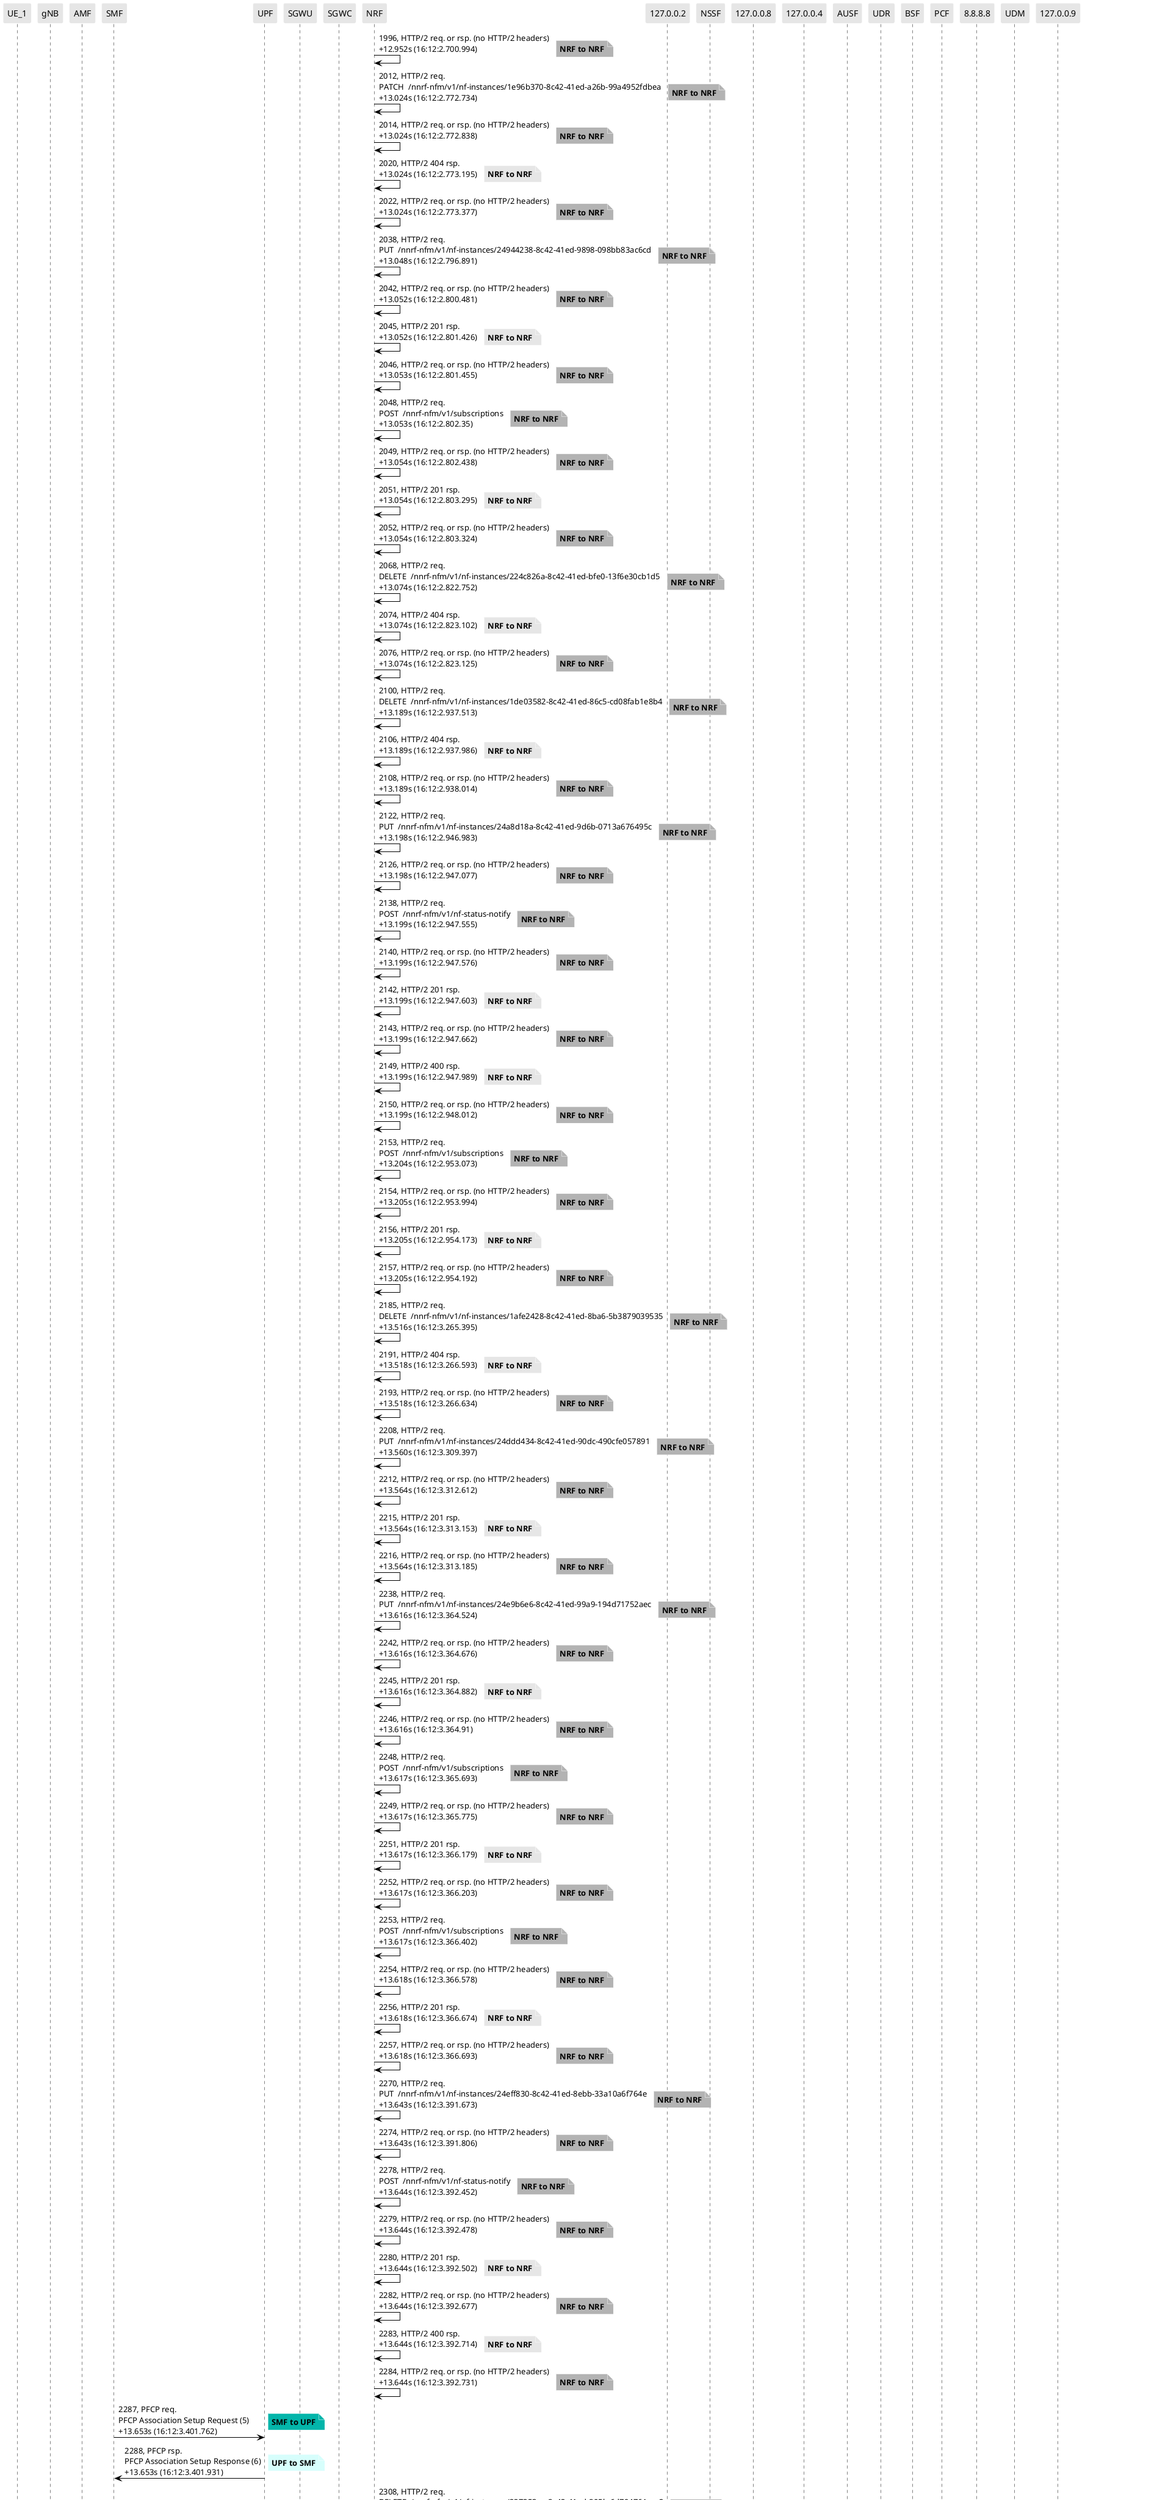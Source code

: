 @startuml
skinparam shadowing false
skinparam NoteBorderColor white
skinparam sequence {
    ArrowColor black
    LifeLineBorderColor black
    LifeLineBackgroundColor black
    ParticipantBorderColor white
    ParticipantBackgroundColor #e6e6e6
}
participant "UE_1"
participant "gNB"
participant "AMF"
participant "SMF"
participant "UPF"
participant "SGWU"
participant "SGWC"
participant "NRF"
participant "127.0.0.2"
participant "NSSF"
participant "127.0.0.8"
participant "127.0.0.4"
participant "AUSF"
participant "UDR"
participant "BSF"
participant "PCF"
participant "8.8.8.8"
participant "UDM"
participant "127.0.0.9"

"NRF" -> "NRF": 1996, HTTP/2 req. or rsp. (no HTTP/2 headers)\n+12.952s (16:12:2.700.994)

note right #b3b3b3
**NRF to NRF**
end note

"NRF" -> "NRF": 2012, HTTP/2 req.\nPATCH  /nnrf-nfm/v1/nf-instances/1e96b370-8c42-41ed-a26b-99a4952fdbea\n+13.024s (16:12:2.772.734)

note right #b3b3b3
**NRF to NRF**
end note

"NRF" -> "NRF": 2014, HTTP/2 req. or rsp. (no HTTP/2 headers)\n+13.024s (16:12:2.772.838)

note right #b3b3b3
**NRF to NRF**
end note

"NRF" -> "NRF": 2020, HTTP/2 404 rsp.\n+13.024s (16:12:2.773.195)

note right #e6e6e6
**NRF to NRF**
end note

"NRF" -> "NRF": 2022, HTTP/2 req. or rsp. (no HTTP/2 headers)\n+13.024s (16:12:2.773.377)

note right #b3b3b3
**NRF to NRF**
end note

"NRF" -> "NRF": 2038, HTTP/2 req.\nPUT  /nnrf-nfm/v1/nf-instances/24944238-8c42-41ed-9898-098bb83ac6cd\n+13.048s (16:12:2.796.891)

note right #b3b3b3
**NRF to NRF**
end note

"NRF" -> "NRF": 2042, HTTP/2 req. or rsp. (no HTTP/2 headers)\n+13.052s (16:12:2.800.481)

note right #b3b3b3
**NRF to NRF**
end note

"NRF" -> "NRF": 2045, HTTP/2 201 rsp.\n+13.052s (16:12:2.801.426)

note right #e6e6e6
**NRF to NRF**
end note

"NRF" -> "NRF": 2046, HTTP/2 req. or rsp. (no HTTP/2 headers)\n+13.053s (16:12:2.801.455)

note right #b3b3b3
**NRF to NRF**
end note

"NRF" -> "NRF": 2048, HTTP/2 req.\nPOST  /nnrf-nfm/v1/subscriptions\n+13.053s (16:12:2.802.35)

note right #b3b3b3
**NRF to NRF**
end note

"NRF" -> "NRF": 2049, HTTP/2 req. or rsp. (no HTTP/2 headers)\n+13.054s (16:12:2.802.438)

note right #b3b3b3
**NRF to NRF**
end note

"NRF" -> "NRF": 2051, HTTP/2 201 rsp.\n+13.054s (16:12:2.803.295)

note right #e6e6e6
**NRF to NRF**
end note

"NRF" -> "NRF": 2052, HTTP/2 req. or rsp. (no HTTP/2 headers)\n+13.054s (16:12:2.803.324)

note right #b3b3b3
**NRF to NRF**
end note

"NRF" -> "NRF": 2068, HTTP/2 req.\nDELETE  /nnrf-nfm/v1/nf-instances/224c826a-8c42-41ed-bfe0-13f6e30cb1d5\n+13.074s (16:12:2.822.752)

note right #b3b3b3
**NRF to NRF**
end note

"NRF" -> "NRF": 2074, HTTP/2 404 rsp.\n+13.074s (16:12:2.823.102)

note right #e6e6e6
**NRF to NRF**
end note

"NRF" -> "NRF": 2076, HTTP/2 req. or rsp. (no HTTP/2 headers)\n+13.074s (16:12:2.823.125)

note right #b3b3b3
**NRF to NRF**
end note

"NRF" -> "NRF": 2100, HTTP/2 req.\nDELETE  /nnrf-nfm/v1/nf-instances/1de03582-8c42-41ed-86c5-cd08fab1e8b4\n+13.189s (16:12:2.937.513)

note right #b3b3b3
**NRF to NRF**
end note

"NRF" -> "NRF": 2106, HTTP/2 404 rsp.\n+13.189s (16:12:2.937.986)

note right #e6e6e6
**NRF to NRF**
end note

"NRF" -> "NRF": 2108, HTTP/2 req. or rsp. (no HTTP/2 headers)\n+13.189s (16:12:2.938.014)

note right #b3b3b3
**NRF to NRF**
end note

"NRF" -> "NRF": 2122, HTTP/2 req.\nPUT  /nnrf-nfm/v1/nf-instances/24a8d18a-8c42-41ed-9d6b-0713a676495c\n+13.198s (16:12:2.946.983)

note right #b3b3b3
**NRF to NRF**
end note

"NRF" -> "NRF": 2126, HTTP/2 req. or rsp. (no HTTP/2 headers)\n+13.198s (16:12:2.947.077)

note right #b3b3b3
**NRF to NRF**
end note

"NRF" -> "NRF": 2138, HTTP/2 req.\nPOST  /nnrf-nfm/v1/nf-status-notify\n+13.199s (16:12:2.947.555)

note right #b3b3b3
**NRF to NRF**
end note

"NRF" -> "NRF": 2140, HTTP/2 req. or rsp. (no HTTP/2 headers)\n+13.199s (16:12:2.947.576)

note right #b3b3b3
**NRF to NRF**
end note

"NRF" -> "NRF": 2142, HTTP/2 201 rsp.\n+13.199s (16:12:2.947.603)

note right #e6e6e6
**NRF to NRF**
end note

"NRF" -> "NRF": 2143, HTTP/2 req. or rsp. (no HTTP/2 headers)\n+13.199s (16:12:2.947.662)

note right #b3b3b3
**NRF to NRF**
end note

"NRF" -> "NRF": 2149, HTTP/2 400 rsp.\n+13.199s (16:12:2.947.989)

note right #e6e6e6
**NRF to NRF**
end note

"NRF" -> "NRF": 2150, HTTP/2 req. or rsp. (no HTTP/2 headers)\n+13.199s (16:12:2.948.012)

note right #b3b3b3
**NRF to NRF**
end note

"NRF" -> "NRF": 2153, HTTP/2 req.\nPOST  /nnrf-nfm/v1/subscriptions\n+13.204s (16:12:2.953.073)

note right #b3b3b3
**NRF to NRF**
end note

"NRF" -> "NRF": 2154, HTTP/2 req. or rsp. (no HTTP/2 headers)\n+13.205s (16:12:2.953.994)

note right #b3b3b3
**NRF to NRF**
end note

"NRF" -> "NRF": 2156, HTTP/2 201 rsp.\n+13.205s (16:12:2.954.173)

note right #e6e6e6
**NRF to NRF**
end note

"NRF" -> "NRF": 2157, HTTP/2 req. or rsp. (no HTTP/2 headers)\n+13.205s (16:12:2.954.192)

note right #b3b3b3
**NRF to NRF**
end note

"NRF" -> "NRF": 2185, HTTP/2 req.\nDELETE  /nnrf-nfm/v1/nf-instances/1afe2428-8c42-41ed-8ba6-5b3879039535\n+13.516s (16:12:3.265.395)

note right #b3b3b3
**NRF to NRF**
end note

"NRF" -> "NRF": 2191, HTTP/2 404 rsp.\n+13.518s (16:12:3.266.593)

note right #e6e6e6
**NRF to NRF**
end note

"NRF" -> "NRF": 2193, HTTP/2 req. or rsp. (no HTTP/2 headers)\n+13.518s (16:12:3.266.634)

note right #b3b3b3
**NRF to NRF**
end note

"NRF" -> "NRF": 2208, HTTP/2 req.\nPUT  /nnrf-nfm/v1/nf-instances/24ddd434-8c42-41ed-90dc-490cfe057891\n+13.560s (16:12:3.309.397)

note right #b3b3b3
**NRF to NRF**
end note

"NRF" -> "NRF": 2212, HTTP/2 req. or rsp. (no HTTP/2 headers)\n+13.564s (16:12:3.312.612)

note right #b3b3b3
**NRF to NRF**
end note

"NRF" -> "NRF": 2215, HTTP/2 201 rsp.\n+13.564s (16:12:3.313.153)

note right #e6e6e6
**NRF to NRF**
end note

"NRF" -> "NRF": 2216, HTTP/2 req. or rsp. (no HTTP/2 headers)\n+13.564s (16:12:3.313.185)

note right #b3b3b3
**NRF to NRF**
end note

"NRF" -> "NRF": 2238, HTTP/2 req.\nPUT  /nnrf-nfm/v1/nf-instances/24e9b6e6-8c42-41ed-99a9-194d71752aec\n+13.616s (16:12:3.364.524)

note right #b3b3b3
**NRF to NRF**
end note

"NRF" -> "NRF": 2242, HTTP/2 req. or rsp. (no HTTP/2 headers)\n+13.616s (16:12:3.364.676)

note right #b3b3b3
**NRF to NRF**
end note

"NRF" -> "NRF": 2245, HTTP/2 201 rsp.\n+13.616s (16:12:3.364.882)

note right #e6e6e6
**NRF to NRF**
end note

"NRF" -> "NRF": 2246, HTTP/2 req. or rsp. (no HTTP/2 headers)\n+13.616s (16:12:3.364.91)

note right #b3b3b3
**NRF to NRF**
end note

"NRF" -> "NRF": 2248, HTTP/2 req.\nPOST  /nnrf-nfm/v1/subscriptions\n+13.617s (16:12:3.365.693)

note right #b3b3b3
**NRF to NRF**
end note

"NRF" -> "NRF": 2249, HTTP/2 req. or rsp. (no HTTP/2 headers)\n+13.617s (16:12:3.365.775)

note right #b3b3b3
**NRF to NRF**
end note

"NRF" -> "NRF": 2251, HTTP/2 201 rsp.\n+13.617s (16:12:3.366.179)

note right #e6e6e6
**NRF to NRF**
end note

"NRF" -> "NRF": 2252, HTTP/2 req. or rsp. (no HTTP/2 headers)\n+13.617s (16:12:3.366.203)

note right #b3b3b3
**NRF to NRF**
end note

"NRF" -> "NRF": 2253, HTTP/2 req.\nPOST  /nnrf-nfm/v1/subscriptions\n+13.617s (16:12:3.366.402)

note right #b3b3b3
**NRF to NRF**
end note

"NRF" -> "NRF": 2254, HTTP/2 req. or rsp. (no HTTP/2 headers)\n+13.618s (16:12:3.366.578)

note right #b3b3b3
**NRF to NRF**
end note

"NRF" -> "NRF": 2256, HTTP/2 201 rsp.\n+13.618s (16:12:3.366.674)

note right #e6e6e6
**NRF to NRF**
end note

"NRF" -> "NRF": 2257, HTTP/2 req. or rsp. (no HTTP/2 headers)\n+13.618s (16:12:3.366.693)

note right #b3b3b3
**NRF to NRF**
end note

"NRF" -> "NRF": 2270, HTTP/2 req.\nPUT  /nnrf-nfm/v1/nf-instances/24eff830-8c42-41ed-8ebb-33a10a6f764e\n+13.643s (16:12:3.391.673)

note right #b3b3b3
**NRF to NRF**
end note

"NRF" -> "NRF": 2274, HTTP/2 req. or rsp. (no HTTP/2 headers)\n+13.643s (16:12:3.391.806)

note right #b3b3b3
**NRF to NRF**
end note

"NRF" -> "NRF": 2278, HTTP/2 req.\nPOST  /nnrf-nfm/v1/nf-status-notify\n+13.644s (16:12:3.392.452)

note right #b3b3b3
**NRF to NRF**
end note

"NRF" -> "NRF": 2279, HTTP/2 req. or rsp. (no HTTP/2 headers)\n+13.644s (16:12:3.392.478)

note right #b3b3b3
**NRF to NRF**
end note

"NRF" -> "NRF": 2280, HTTP/2 201 rsp.\n+13.644s (16:12:3.392.502)

note right #e6e6e6
**NRF to NRF**
end note

"NRF" -> "NRF": 2282, HTTP/2 req. or rsp. (no HTTP/2 headers)\n+13.644s (16:12:3.392.677)

note right #b3b3b3
**NRF to NRF**
end note

"NRF" -> "NRF": 2283, HTTP/2 400 rsp.\n+13.644s (16:12:3.392.714)

note right #e6e6e6
**NRF to NRF**
end note

"NRF" -> "NRF": 2284, HTTP/2 req. or rsp. (no HTTP/2 headers)\n+13.644s (16:12:3.392.731)

note right #b3b3b3
**NRF to NRF**
end note

"SMF" -> "UPF": 2287, PFCP req.\nPFCP Association Setup Request (5)\n+13.653s (16:12:3.401.762)

note right #03B5AA
**SMF to UPF**
end note

"UPF" -> "SMF": 2288, PFCP rsp.\nPFCP Association Setup Response (6)\n+13.653s (16:12:3.401.931)

note right #D7FEFC
**UPF to SMF**
end note

"NRF" -> "NRF": 2308, HTTP/2 req.\nDELETE  /nnrf-nfm/v1/nf-instances/227253aa-8c42-41ed-805b-6d794761ecc2\n+13.661s (16:12:3.409.912)

note right #b3b3b3
**NRF to NRF**
end note

"NRF" -> "NRF": 2314, HTTP/2 404 rsp.\n+13.662s (16:12:3.410.882)

note right #e6e6e6
**NRF to NRF**
end note

"NRF" -> "NRF": 2316, HTTP/2 req. or rsp. (no HTTP/2 headers)\n+13.662s (16:12:3.410.905)

note right #b3b3b3
**NRF to NRF**
end note

"NRF" -> "NRF": 2337, HTTP/2 req.\nPUT  /nnrf-nfm/v1/nf-instances/24988348-8c42-41ed-8d27-598d027c90ee\n+13.672s (16:12:3.421.175)

note right #b3b3b3
**NRF to NRF**
end note

"NRF" -> "NRF": 2341, HTTP/2 req. or rsp. (no HTTP/2 headers)\n+13.672s (16:12:3.421.263)

note right #b3b3b3
**NRF to NRF**
end note

"NRF" -> "NRF": 2344, HTTP/2 201 rsp.\n+13.673s (16:12:3.421.436)

note right #e6e6e6
**NRF to NRF**
end note

"NRF" -> "NRF": 2345, HTTP/2 req. or rsp. (no HTTP/2 headers)\n+13.673s (16:12:3.421.466)

note right #b3b3b3
**NRF to NRF**
end note

"127.0.0.4" -> "127.0.0.9": 2347, \n+13.673s (16:12:3.422.338)

note right
**127.0.0.4 to 127.0.0.9**
end note

"127.0.0.9" -> "127.0.0.4": 2349, \n+13.674s (16:12:3.422.682)

note right
**127.0.0.9 to 127.0.0.4**
end note

"127.0.0.9" -> "127.0.0.4": 2350, \n+13.674s (16:12:3.422.816)

note right
**127.0.0.9 to 127.0.0.4**
end note

"NRF" -> "NRF": 2352, HTTP/2 req.\nPOST  /nnrf-nfm/v1/subscriptions\n+13.679s (16:12:3.428.362)

note right #b3b3b3
**NRF to NRF**
end note

"NRF" -> "NRF": 2353, HTTP/2 req. or rsp. (no HTTP/2 headers)\n+13.687s (16:12:3.436.432)

note right #b3b3b3
**NRF to NRF**
end note

"NRF" -> "NRF": 2355, HTTP/2 201 rsp.\n+13.688s (16:12:3.436.69)

note right #e6e6e6
**NRF to NRF**
end note

"NRF" -> "NRF": 2356, HTTP/2 req. or rsp. (no HTTP/2 headers)\n+13.688s (16:12:3.436.713)

note right #b3b3b3
**NRF to NRF**
end note

"NRF" -> "NRF": 2357, HTTP/2 req.\nPOST  /nnrf-nfm/v1/subscriptions\n+13.689s (16:12:3.437.865)

note right #b3b3b3
**NRF to NRF**
end note

"NRF" -> "NRF": 2358, HTTP/2 req. or rsp. (no HTTP/2 headers)\n+13.691s (16:12:3.439.624)

note right #b3b3b3
**NRF to NRF**
end note

"NRF" -> "NRF": 2360, HTTP/2 201 rsp.\n+13.691s (16:12:3.439.813)

note right #e6e6e6
**NRF to NRF**
end note

"NRF" -> "NRF": 2361, HTTP/2 req. or rsp. (no HTTP/2 headers)\n+13.691s (16:12:3.439.878)

note right #b3b3b3
**NRF to NRF**
end note

"NRF" -> "NRF": 2362, HTTP/2 req.\nPOST  /nnrf-nfm/v1/subscriptions\n+13.691s (16:12:3.440.048)

note right #b3b3b3
**NRF to NRF**
end note

"NRF" -> "NRF": 2363, HTTP/2 req. or rsp. (no HTTP/2 headers)\n+13.696s (16:12:3.444.656)

note right #b3b3b3
**NRF to NRF**
end note

"NRF" -> "NRF": 2365, HTTP/2 201 rsp.\n+13.696s (16:12:3.444.833)

note right #e6e6e6
**NRF to NRF**
end note

"NRF" -> "NRF": 2366, HTTP/2 req. or rsp. (no HTTP/2 headers)\n+13.696s (16:12:3.444.857)

note right #b3b3b3
**NRF to NRF**
end note

"127.0.0.4" -> "127.0.0.9": 2368, \n+13.696s (16:12:3.445.403)

note right
**127.0.0.4 to 127.0.0.9**
end note

"NRF" -> "NRF": 2389, HTTP/2 req.\nPUT  /nnrf-nfm/v1/nf-instances/25047cba-8c42-41ed-af13-379882efa776\n+13.772s (16:12:3.521.266)

note right #b3b3b3
**NRF to NRF**
end note

"NRF" -> "NRF": 2393, HTTP/2 req. or rsp. (no HTTP/2 headers)\n+13.772s (16:12:3.521.371)

note right #b3b3b3
**NRF to NRF**
end note

"NRF" -> "NRF": 2396, HTTP/2 req.\nPOST  /nnrf-nfm/v1/nf-status-notify\n+13.773s (16:12:3.521.714)

note right #b3b3b3
**NRF to NRF**
end note

"NRF" -> "NRF": 2397, HTTP/2 req. or rsp. (no HTTP/2 headers)\n+13.773s (16:12:3.521.738)

note right #b3b3b3
**NRF to NRF**
end note

"NRF" -> "NRF": 2398, HTTP/2 req.\nPOST  /nnrf-nfm/v1/nf-status-notify\n+13.773s (16:12:3.521.778)

note right #b3b3b3
**NRF to NRF**
end note

"NRF" -> "NRF": 2399, HTTP/2 req. or rsp. (no HTTP/2 headers)\n+13.773s (16:12:3.521.8)

note right #b3b3b3
**NRF to NRF**
end note

"NRF" -> "NRF": 2400, HTTP/2 201 rsp.\n+13.773s (16:12:3.521.829)

note right #e6e6e6
**NRF to NRF**
end note

"NRF" -> "NRF": 2402, HTTP/2 req. or rsp. (no HTTP/2 headers)\n+13.773s (16:12:3.522.082)

note right #b3b3b3
**NRF to NRF**
end note

"NRF" -> "NRF": 2403, HTTP/2 400 rsp.\n+13.773s (16:12:3.522.12)

note right #e6e6e6
**NRF to NRF**
end note

"NRF" -> "NRF": 2404, HTTP/2 req. or rsp. (no HTTP/2 headers)\n+13.773s (16:12:3.522.135)

note right #b3b3b3
**NRF to NRF**
end note

"NRF" -> "NRF": 2406, HTTP/2 400 rsp.\n+13.773s (16:12:3.522.255)

note right #e6e6e6
**NRF to NRF**
end note

"NRF" -> "NRF": 2407, HTTP/2 req. or rsp. (no HTTP/2 headers)\n+13.773s (16:12:3.522.271)

note right #b3b3b3
**NRF to NRF**
end note

"NRF" -> "NRF": 2483, HTTP/2 req.\nPATCH  /nnrf-nfm/v1/nf-instances/23a0d4cc-8c42-41ed-bf08-4305d2ff916b\n+21.562s (16:12:11.311.352)

note right #b3b3b3
**NRF to NRF**
end note

"NRF" -> "NRF": 2485, HTTP/2 req. or rsp. (no HTTP/2 headers)\n+21.562s (16:12:11.311.398)

note right #b3b3b3
**NRF to NRF**
end note

"NRF" -> "NRF": 2491, HTTP/2 404 rsp.\n+21.567s (16:12:11.316.069)

note right #e6e6e6
**NRF to NRF**
end note

"NRF" -> "NRF": 2492, HTTP/2 req. or rsp. (no HTTP/2 headers)\n+21.567s (16:12:11.316.093)

note right #b3b3b3
**NRF to NRF**
end note

"NRF" -> "NRF": 2551, HTTP/2 req.\nPATCH  /nnrf-nfm/v1/nf-instances/24944238-8c42-41ed-9898-098bb83ac6cd\n+23.072s (16:12:12.821.268)

note right #b3b3b3
**NRF to NRF**
end note

@enduml
